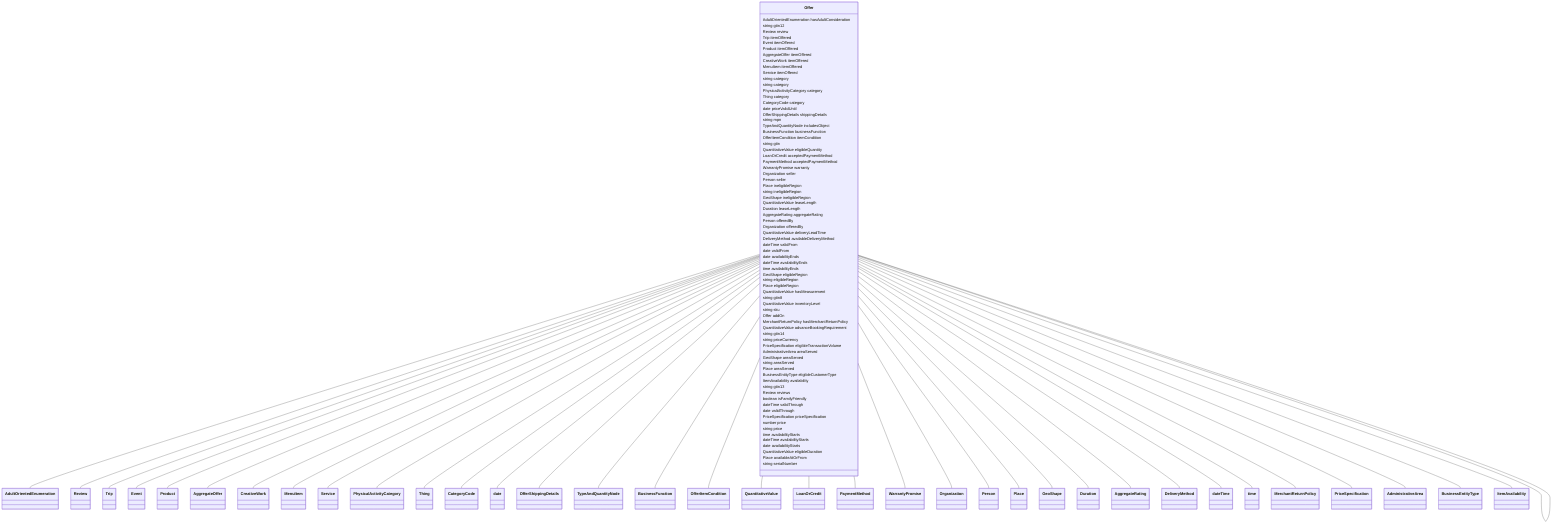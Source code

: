 classDiagram
  Offer -- AdultOrientedEnumeration
  Offer -- Review
  Offer -- Trip
  Offer -- Event
  Offer -- Product
  Offer -- AggregateOffer
  Offer -- CreativeWork
  Offer -- MenuItem
  Offer -- Service
  Offer -- PhysicalActivityCategory
  Offer -- Thing
  Offer -- CategoryCode
  Offer -- date
  Offer -- OfferShippingDetails
  Offer -- TypeAndQuantityNode
  Offer -- BusinessFunction
  Offer -- OfferItemCondition
  Offer -- QuantitativeValue
  Offer -- LoanOrCredit
  Offer -- PaymentMethod
  Offer -- WarrantyPromise
  Offer -- Organization
  Offer -- Person
  Offer -- Place
  Offer -- GeoShape
  Offer -- Duration
  Offer -- AggregateRating
  Offer -- DeliveryMethod
  Offer -- dateTime
  Offer -- time
  Offer -- Offer
  Offer -- MerchantReturnPolicy
  Offer -- PriceSpecification
  Offer -- AdministrativeArea
  Offer -- BusinessEntityType
  Offer -- ItemAvailability


class Offer {

  AdultOrientedEnumeration hasAdultConsideration
  string gtin12
  Review review
  Trip itemOffered
  Event itemOffered
  Product itemOffered
  AggregateOffer itemOffered
  CreativeWork itemOffered
  MenuItem itemOffered
  Service itemOffered
  string category
  string category
  PhysicalActivityCategory category
  Thing category
  CategoryCode category
  date priceValidUntil
  OfferShippingDetails shippingDetails
  string mpn
  TypeAndQuantityNode includesObject
  BusinessFunction businessFunction
  OfferItemCondition itemCondition
  string gtin
  QuantitativeValue eligibleQuantity
  LoanOrCredit acceptedPaymentMethod
  PaymentMethod acceptedPaymentMethod
  WarrantyPromise warranty
  Organization seller
  Person seller
  Place ineligibleRegion
  string ineligibleRegion
  GeoShape ineligibleRegion
  QuantitativeValue leaseLength
  Duration leaseLength
  AggregateRating aggregateRating
  Person offeredBy
  Organization offeredBy
  QuantitativeValue deliveryLeadTime
  DeliveryMethod availableDeliveryMethod
  dateTime validFrom
  date validFrom
  date availabilityEnds
  dateTime availabilityEnds
  time availabilityEnds
  GeoShape eligibleRegion
  string eligibleRegion
  Place eligibleRegion
  QuantitativeValue hasMeasurement
  string gtin8
  QuantitativeValue inventoryLevel
  string sku
  Offer addOn
  MerchantReturnPolicy hasMerchantReturnPolicy
  QuantitativeValue advanceBookingRequirement
  string gtin14
  string priceCurrency
  PriceSpecification eligibleTransactionVolume
  AdministrativeArea areaServed
  GeoShape areaServed
  string areaServed
  Place areaServed
  BusinessEntityType eligibleCustomerType
  ItemAvailability availability
  string gtin13
  Review reviews
  boolean isFamilyFriendly
  dateTime validThrough
  date validThrough
  PriceSpecification priceSpecification
  number price
  string price
  time availabilityStarts
  dateTime availabilityStarts
  date availabilityStarts
  QuantitativeValue eligibleDuration
  Place availableAtOrFrom
  string serialNumber

 }